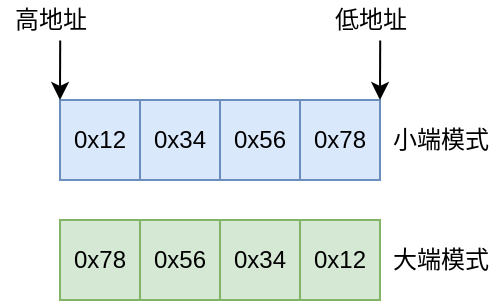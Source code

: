 <mxfile version="14.6.13" type="device"><diagram id="prtHgNgQTEPvFCAcTncT" name="Page-1"><mxGraphModel dx="1551" dy="1166" grid="1" gridSize="10" guides="1" tooltips="1" connect="1" arrows="1" fold="1" page="1" pageScale="1" pageWidth="413" pageHeight="291" math="0" shadow="0"><root><mxCell id="0"/><mxCell id="1" parent="0"/><mxCell id="StEZ68wfaXFJHydemvGI-1" value="0x12" style="rounded=0;whiteSpace=wrap;html=1;fillColor=#dae8fc;strokeColor=#6c8ebf;" vertex="1" parent="1"><mxGeometry x="80" y="80" width="40" height="40" as="geometry"/></mxCell><mxCell id="StEZ68wfaXFJHydemvGI-2" value="0x34" style="rounded=0;whiteSpace=wrap;html=1;fillColor=#dae8fc;strokeColor=#6c8ebf;" vertex="1" parent="1"><mxGeometry x="120" y="80" width="40" height="40" as="geometry"/></mxCell><mxCell id="StEZ68wfaXFJHydemvGI-3" value="0x56" style="rounded=0;whiteSpace=wrap;html=1;fillColor=#dae8fc;strokeColor=#6c8ebf;" vertex="1" parent="1"><mxGeometry x="160" y="80" width="40" height="40" as="geometry"/></mxCell><mxCell id="StEZ68wfaXFJHydemvGI-4" value="0x78" style="rounded=0;whiteSpace=wrap;html=1;fillColor=#dae8fc;strokeColor=#6c8ebf;" vertex="1" parent="1"><mxGeometry x="200" y="80" width="40" height="40" as="geometry"/></mxCell><mxCell id="StEZ68wfaXFJHydemvGI-5" value="0x78" style="rounded=0;whiteSpace=wrap;html=1;fillColor=#d5e8d4;strokeColor=#82b366;" vertex="1" parent="1"><mxGeometry x="80" y="140" width="40" height="40" as="geometry"/></mxCell><mxCell id="StEZ68wfaXFJHydemvGI-6" value="0x56" style="rounded=0;whiteSpace=wrap;html=1;fillColor=#d5e8d4;strokeColor=#82b366;" vertex="1" parent="1"><mxGeometry x="120" y="140" width="40" height="40" as="geometry"/></mxCell><mxCell id="StEZ68wfaXFJHydemvGI-7" value="0x34" style="rounded=0;whiteSpace=wrap;html=1;fillColor=#d5e8d4;strokeColor=#82b366;" vertex="1" parent="1"><mxGeometry x="160" y="140" width="40" height="40" as="geometry"/></mxCell><mxCell id="StEZ68wfaXFJHydemvGI-8" value="0x12" style="rounded=0;whiteSpace=wrap;html=1;fillColor=#d5e8d4;strokeColor=#82b366;" vertex="1" parent="1"><mxGeometry x="200" y="140" width="40" height="40" as="geometry"/></mxCell><mxCell id="StEZ68wfaXFJHydemvGI-9" value="" style="edgeStyle=orthogonalEdgeStyle;rounded=0;orthogonalLoop=1;jettySize=auto;html=1;entryX=1;entryY=0;entryDx=0;entryDy=0;exitX=0.602;exitY=1.012;exitDx=0;exitDy=0;exitPerimeter=0;" edge="1" parent="1" source="StEZ68wfaXFJHydemvGI-10" target="StEZ68wfaXFJHydemvGI-4"><mxGeometry relative="1" as="geometry"/></mxCell><mxCell id="StEZ68wfaXFJHydemvGI-10" value="低地址" style="text;html=1;align=center;verticalAlign=middle;resizable=0;points=[];autosize=1;strokeColor=none;" vertex="1" parent="1"><mxGeometry x="210" y="30" width="50" height="20" as="geometry"/></mxCell><mxCell id="StEZ68wfaXFJHydemvGI-11" value="小端模式" style="text;html=1;align=center;verticalAlign=middle;resizable=0;points=[];autosize=1;strokeColor=none;" vertex="1" parent="1"><mxGeometry x="240" y="90" width="60" height="20" as="geometry"/></mxCell><mxCell id="StEZ68wfaXFJHydemvGI-12" value="大端模式" style="text;html=1;align=center;verticalAlign=middle;resizable=0;points=[];autosize=1;strokeColor=none;" vertex="1" parent="1"><mxGeometry x="240" y="150" width="60" height="20" as="geometry"/></mxCell><mxCell id="StEZ68wfaXFJHydemvGI-13" value="" style="edgeStyle=orthogonalEdgeStyle;rounded=0;orthogonalLoop=1;jettySize=auto;html=1;entryX=1;entryY=0;entryDx=0;entryDy=0;exitX=0.602;exitY=1.012;exitDx=0;exitDy=0;exitPerimeter=0;" edge="1" parent="1" source="StEZ68wfaXFJHydemvGI-14"><mxGeometry relative="1" as="geometry"><mxPoint x="80" y="80" as="targetPoint"/></mxGeometry></mxCell><mxCell id="StEZ68wfaXFJHydemvGI-14" value="高地址" style="text;html=1;align=center;verticalAlign=middle;resizable=0;points=[];autosize=1;strokeColor=none;" vertex="1" parent="1"><mxGeometry x="50" y="30" width="50" height="20" as="geometry"/></mxCell></root></mxGraphModel></diagram></mxfile>